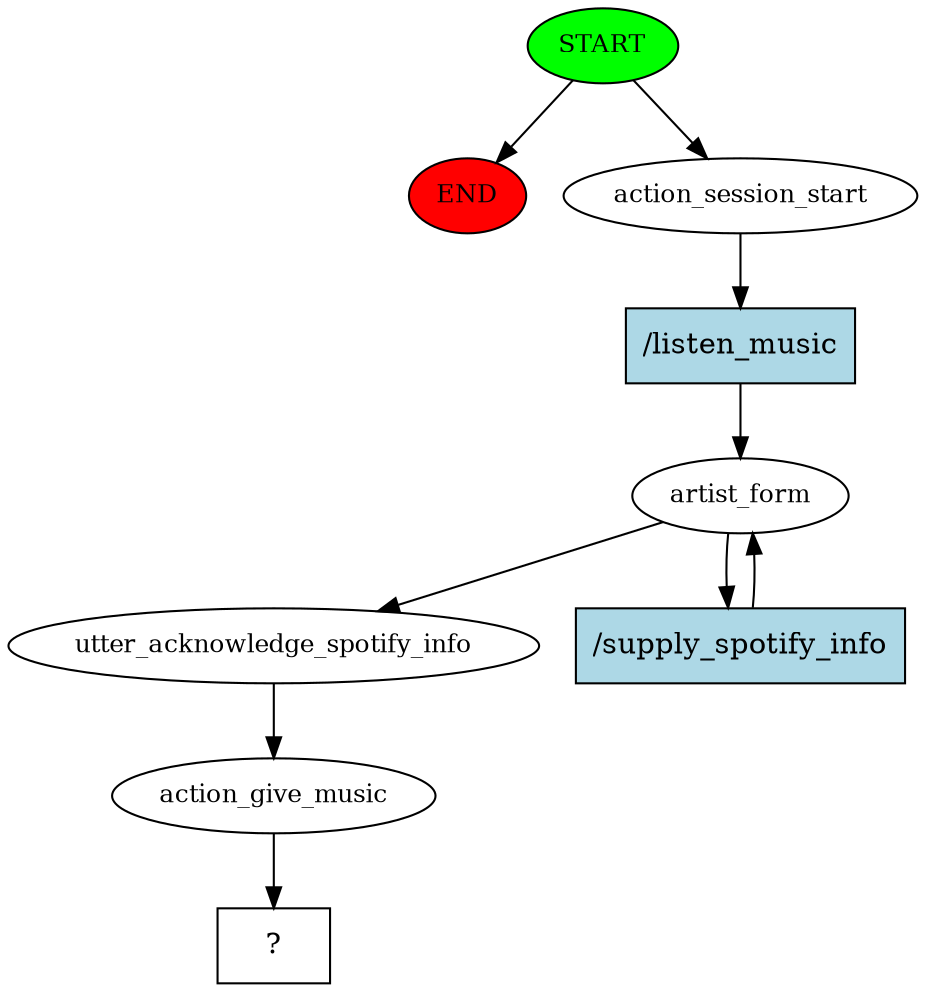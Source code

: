 digraph  {
0 [class="start active", fillcolor=green, fontsize=12, label=START, style=filled];
"-1" [class=end, fillcolor=red, fontsize=12, label=END, style=filled];
1 [class=active, fontsize=12, label=action_session_start];
2 [class=active, fontsize=12, label=artist_form];
4 [class=active, fontsize=12, label=utter_acknowledge_spotify_info];
5 [class=active, fontsize=12, label=action_give_music];
6 [class="intent dashed active", label="  ?  ", shape=rect];
7 [class="intent active", fillcolor=lightblue, label="/listen_music", shape=rect, style=filled];
8 [class="intent active", fillcolor=lightblue, label="/supply_spotify_info", shape=rect, style=filled];
0 -> "-1"  [class="", key=NONE, label=""];
0 -> 1  [class=active, key=NONE, label=""];
1 -> 7  [class=active, key=0];
2 -> 4  [class=active, key=NONE, label=""];
2 -> 8  [class=active, key=0];
4 -> 5  [class=active, key=NONE, label=""];
5 -> 6  [class=active, key=NONE, label=""];
7 -> 2  [class=active, key=0];
8 -> 2  [class=active, key=0];
}
